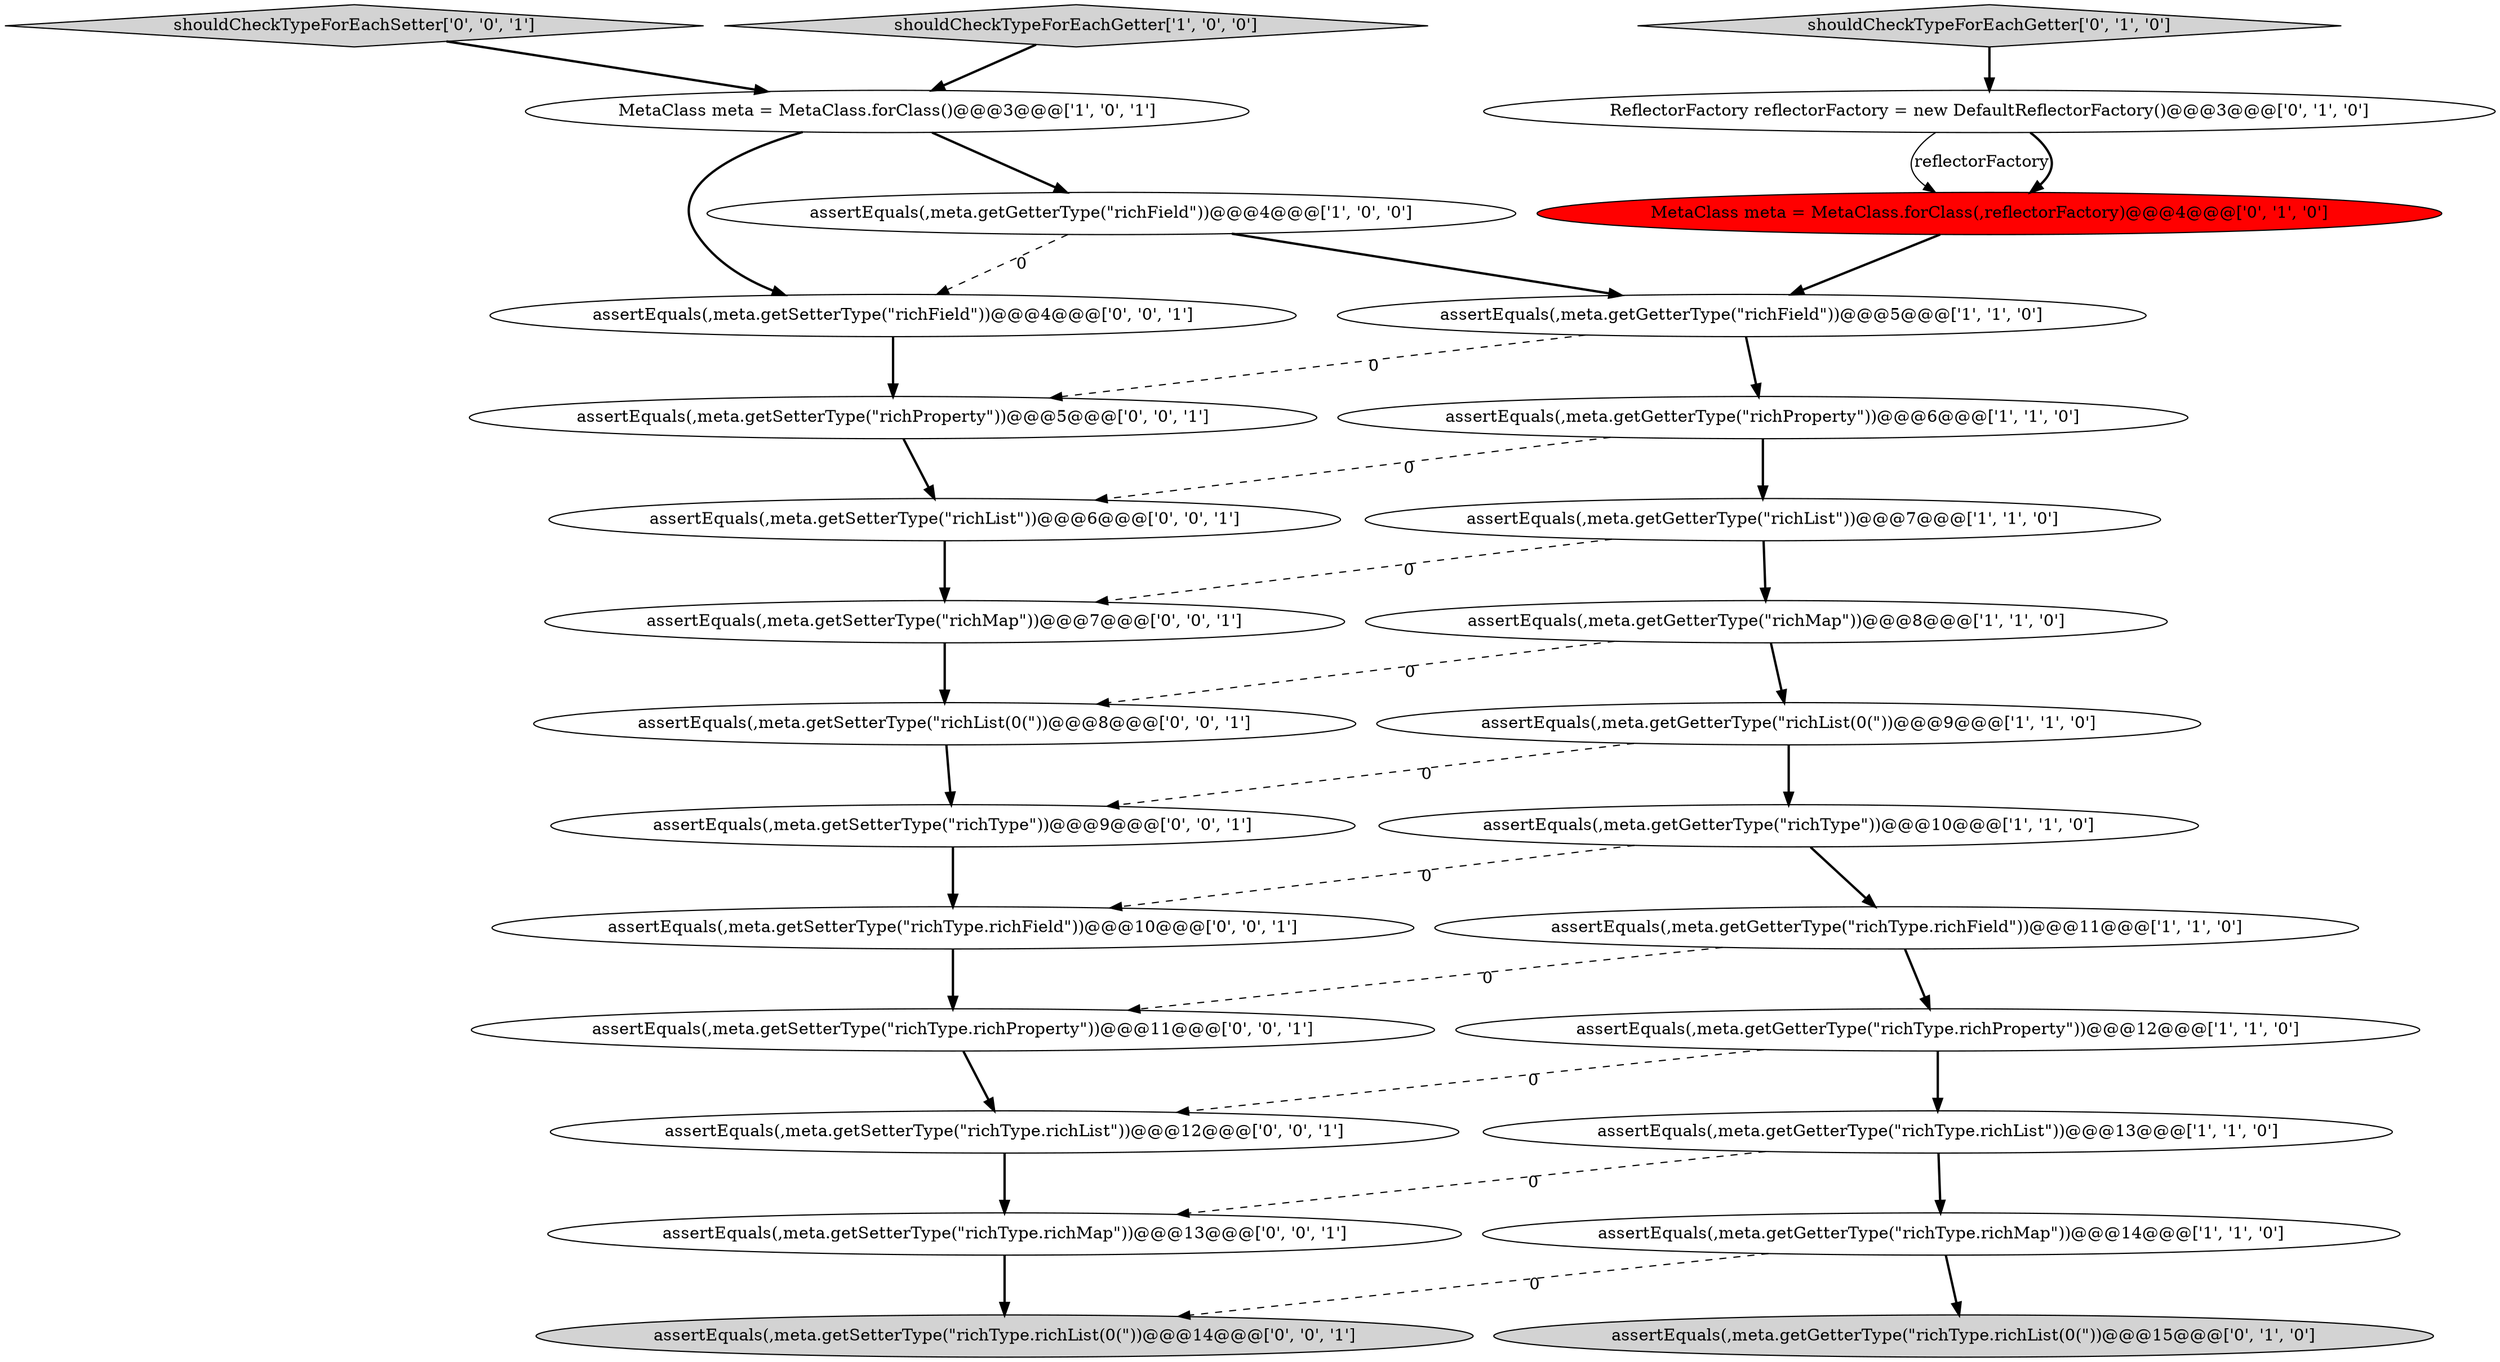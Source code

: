digraph {
20 [style = filled, label = "assertEquals(,meta.getSetterType(\"richType\"))@@@9@@@['0', '0', '1']", fillcolor = white, shape = ellipse image = "AAA0AAABBB3BBB"];
19 [style = filled, label = "assertEquals(,meta.getSetterType(\"richType.richList\"))@@@12@@@['0', '0', '1']", fillcolor = white, shape = ellipse image = "AAA0AAABBB3BBB"];
18 [style = filled, label = "assertEquals(,meta.getSetterType(\"richType.richMap\"))@@@13@@@['0', '0', '1']", fillcolor = white, shape = ellipse image = "AAA0AAABBB3BBB"];
4 [style = filled, label = "assertEquals(,meta.getGetterType(\"richList(0(\"))@@@9@@@['1', '1', '0']", fillcolor = white, shape = ellipse image = "AAA0AAABBB1BBB"];
26 [style = filled, label = "assertEquals(,meta.getSetterType(\"richList\"))@@@6@@@['0', '0', '1']", fillcolor = white, shape = ellipse image = "AAA0AAABBB3BBB"];
14 [style = filled, label = "MetaClass meta = MetaClass.forClass(,reflectorFactory)@@@4@@@['0', '1', '0']", fillcolor = red, shape = ellipse image = "AAA1AAABBB2BBB"];
1 [style = filled, label = "MetaClass meta = MetaClass.forClass()@@@3@@@['1', '0', '1']", fillcolor = white, shape = ellipse image = "AAA0AAABBB1BBB"];
22 [style = filled, label = "assertEquals(,meta.getSetterType(\"richType.richField\"))@@@10@@@['0', '0', '1']", fillcolor = white, shape = ellipse image = "AAA0AAABBB3BBB"];
15 [style = filled, label = "assertEquals(,meta.getGetterType(\"richType.richList(0(\"))@@@15@@@['0', '1', '0']", fillcolor = lightgray, shape = ellipse image = "AAA0AAABBB2BBB"];
23 [style = filled, label = "shouldCheckTypeForEachSetter['0', '0', '1']", fillcolor = lightgray, shape = diamond image = "AAA0AAABBB3BBB"];
12 [style = filled, label = "assertEquals(,meta.getGetterType(\"richList\"))@@@7@@@['1', '1', '0']", fillcolor = white, shape = ellipse image = "AAA0AAABBB1BBB"];
0 [style = filled, label = "assertEquals(,meta.getGetterType(\"richField\"))@@@5@@@['1', '1', '0']", fillcolor = white, shape = ellipse image = "AAA0AAABBB1BBB"];
9 [style = filled, label = "shouldCheckTypeForEachGetter['1', '0', '0']", fillcolor = lightgray, shape = diamond image = "AAA0AAABBB1BBB"];
13 [style = filled, label = "shouldCheckTypeForEachGetter['0', '1', '0']", fillcolor = lightgray, shape = diamond image = "AAA0AAABBB2BBB"];
16 [style = filled, label = "ReflectorFactory reflectorFactory = new DefaultReflectorFactory()@@@3@@@['0', '1', '0']", fillcolor = white, shape = ellipse image = "AAA0AAABBB2BBB"];
17 [style = filled, label = "assertEquals(,meta.getSetterType(\"richField\"))@@@4@@@['0', '0', '1']", fillcolor = white, shape = ellipse image = "AAA0AAABBB3BBB"];
5 [style = filled, label = "assertEquals(,meta.getGetterType(\"richType.richMap\"))@@@14@@@['1', '1', '0']", fillcolor = white, shape = ellipse image = "AAA0AAABBB1BBB"];
7 [style = filled, label = "assertEquals(,meta.getGetterType(\"richType\"))@@@10@@@['1', '1', '0']", fillcolor = white, shape = ellipse image = "AAA0AAABBB1BBB"];
24 [style = filled, label = "assertEquals(,meta.getSetterType(\"richMap\"))@@@7@@@['0', '0', '1']", fillcolor = white, shape = ellipse image = "AAA0AAABBB3BBB"];
10 [style = filled, label = "assertEquals(,meta.getGetterType(\"richType.richProperty\"))@@@12@@@['1', '1', '0']", fillcolor = white, shape = ellipse image = "AAA0AAABBB1BBB"];
11 [style = filled, label = "assertEquals(,meta.getGetterType(\"richProperty\"))@@@6@@@['1', '1', '0']", fillcolor = white, shape = ellipse image = "AAA0AAABBB1BBB"];
21 [style = filled, label = "assertEquals(,meta.getSetterType(\"richList(0(\"))@@@8@@@['0', '0', '1']", fillcolor = white, shape = ellipse image = "AAA0AAABBB3BBB"];
6 [style = filled, label = "assertEquals(,meta.getGetterType(\"richMap\"))@@@8@@@['1', '1', '0']", fillcolor = white, shape = ellipse image = "AAA0AAABBB1BBB"];
3 [style = filled, label = "assertEquals(,meta.getGetterType(\"richField\"))@@@4@@@['1', '0', '0']", fillcolor = white, shape = ellipse image = "AAA0AAABBB1BBB"];
28 [style = filled, label = "assertEquals(,meta.getSetterType(\"richType.richList(0(\"))@@@14@@@['0', '0', '1']", fillcolor = lightgray, shape = ellipse image = "AAA0AAABBB3BBB"];
25 [style = filled, label = "assertEquals(,meta.getSetterType(\"richType.richProperty\"))@@@11@@@['0', '0', '1']", fillcolor = white, shape = ellipse image = "AAA0AAABBB3BBB"];
27 [style = filled, label = "assertEquals(,meta.getSetterType(\"richProperty\"))@@@5@@@['0', '0', '1']", fillcolor = white, shape = ellipse image = "AAA0AAABBB3BBB"];
2 [style = filled, label = "assertEquals(,meta.getGetterType(\"richType.richField\"))@@@11@@@['1', '1', '0']", fillcolor = white, shape = ellipse image = "AAA0AAABBB1BBB"];
8 [style = filled, label = "assertEquals(,meta.getGetterType(\"richType.richList\"))@@@13@@@['1', '1', '0']", fillcolor = white, shape = ellipse image = "AAA0AAABBB1BBB"];
6->21 [style = dashed, label="0"];
22->25 [style = bold, label=""];
19->18 [style = bold, label=""];
3->17 [style = dashed, label="0"];
10->19 [style = dashed, label="0"];
11->26 [style = dashed, label="0"];
1->3 [style = bold, label=""];
0->11 [style = bold, label=""];
5->15 [style = bold, label=""];
11->12 [style = bold, label=""];
0->27 [style = dashed, label="0"];
2->10 [style = bold, label=""];
12->6 [style = bold, label=""];
26->24 [style = bold, label=""];
13->16 [style = bold, label=""];
18->28 [style = bold, label=""];
4->7 [style = bold, label=""];
3->0 [style = bold, label=""];
1->17 [style = bold, label=""];
20->22 [style = bold, label=""];
6->4 [style = bold, label=""];
5->28 [style = dashed, label="0"];
21->20 [style = bold, label=""];
10->8 [style = bold, label=""];
8->5 [style = bold, label=""];
14->0 [style = bold, label=""];
24->21 [style = bold, label=""];
4->20 [style = dashed, label="0"];
7->2 [style = bold, label=""];
12->24 [style = dashed, label="0"];
25->19 [style = bold, label=""];
2->25 [style = dashed, label="0"];
23->1 [style = bold, label=""];
16->14 [style = solid, label="reflectorFactory"];
16->14 [style = bold, label=""];
8->18 [style = dashed, label="0"];
17->27 [style = bold, label=""];
9->1 [style = bold, label=""];
7->22 [style = dashed, label="0"];
27->26 [style = bold, label=""];
}
